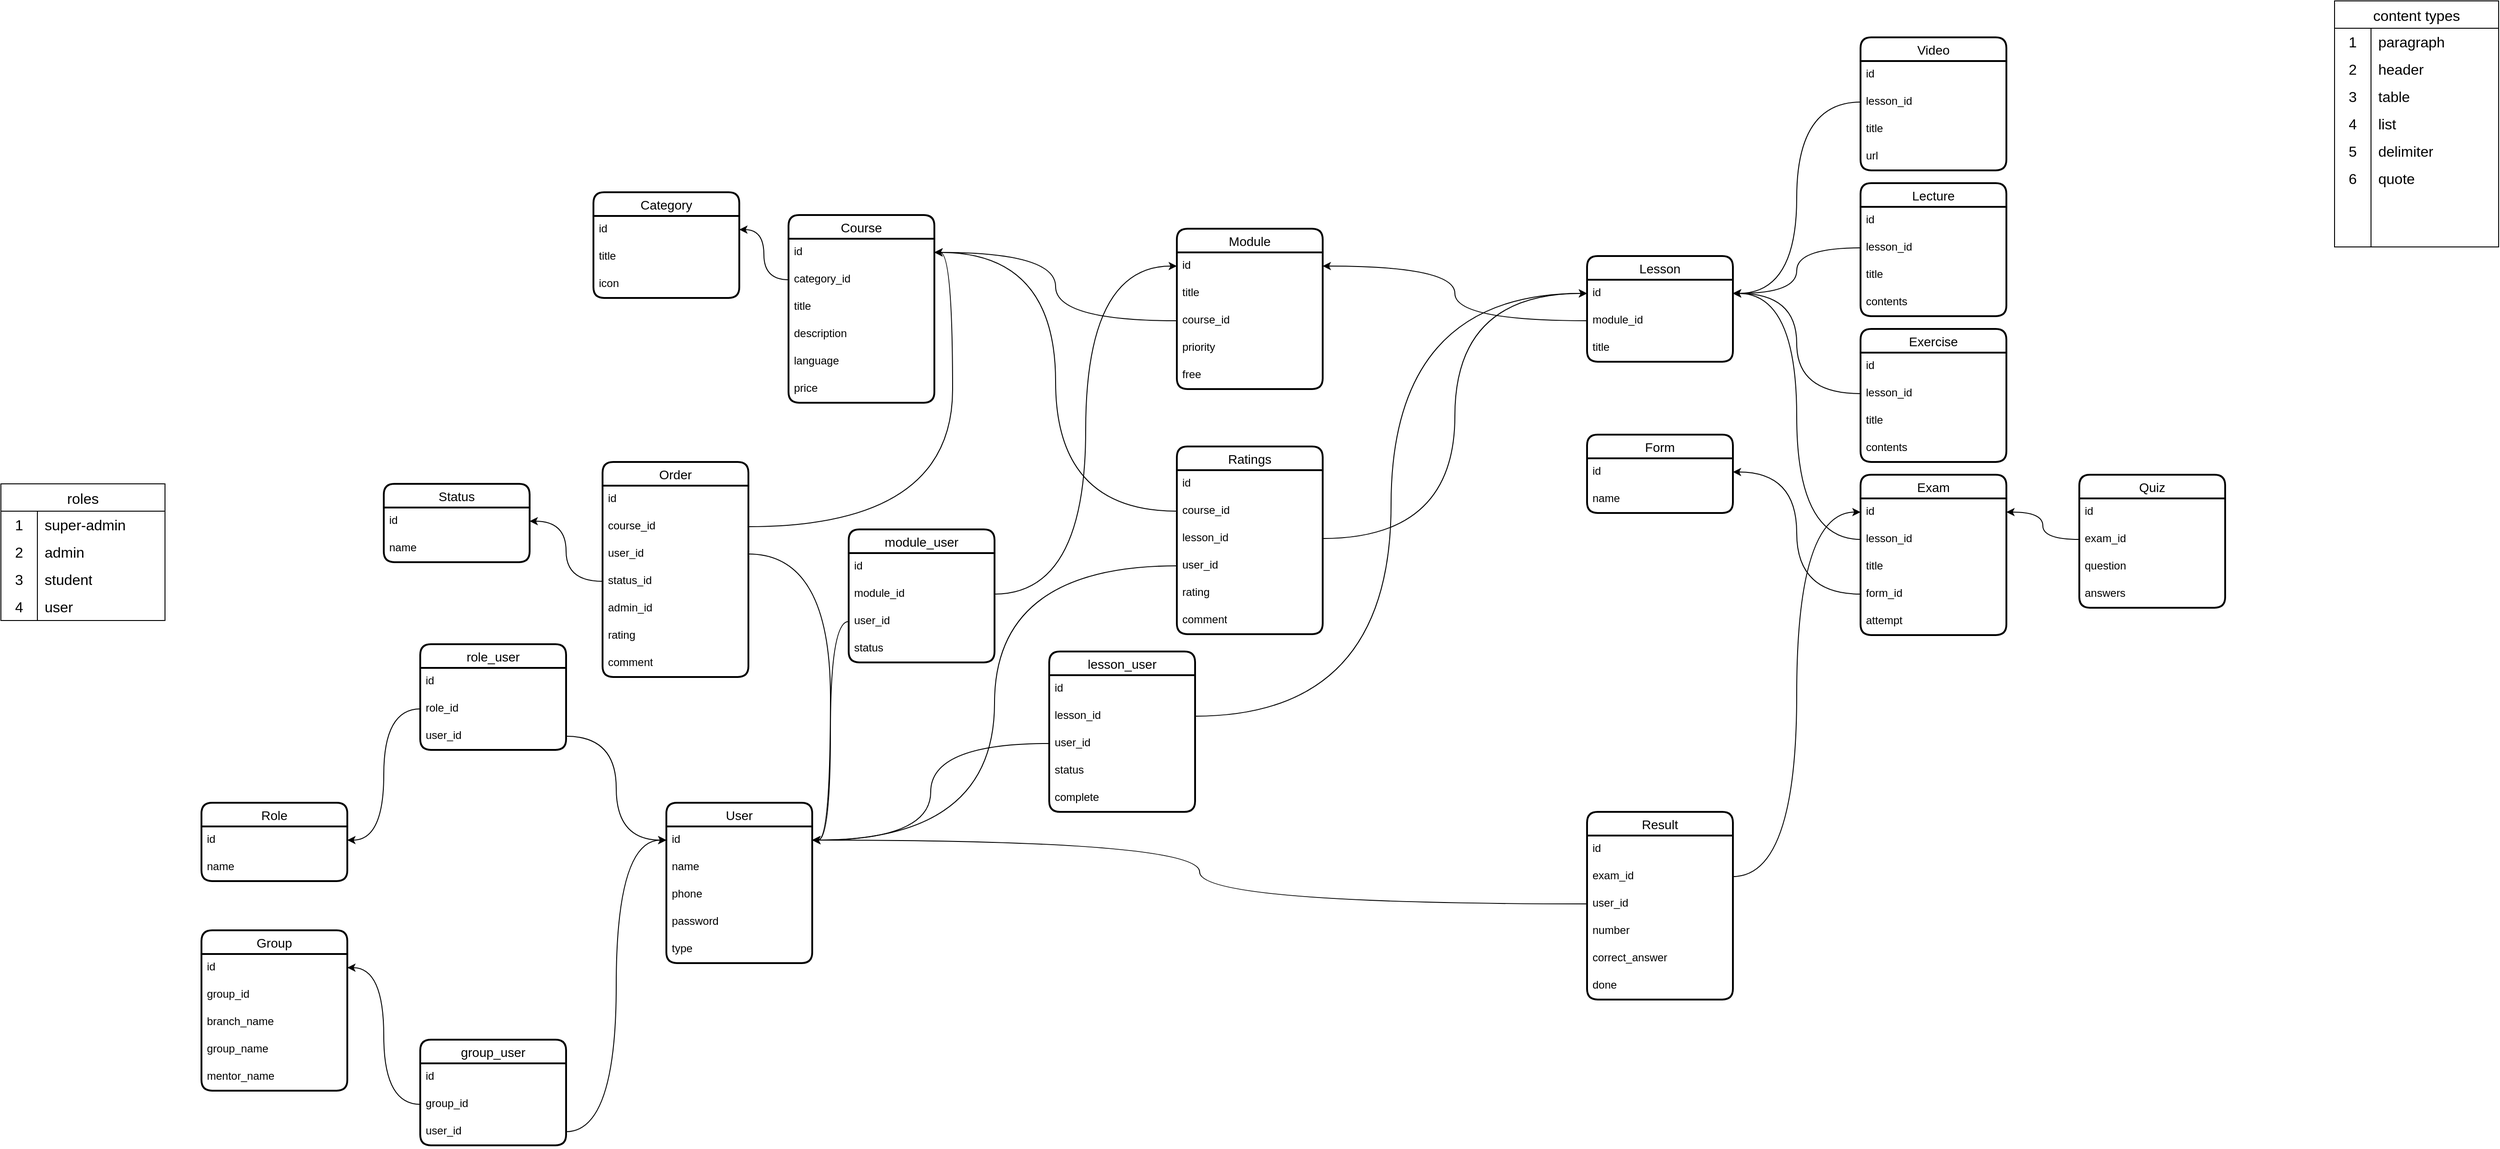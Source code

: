 <mxfile version="21.6.2" type="github">
  <diagram name="Страница 1" id="v98X3meW8ipgO0uagqTO">
    <mxGraphModel dx="2261" dy="1971" grid="1" gridSize="10" guides="1" tooltips="1" connect="1" arrows="1" fold="1" page="1" pageScale="1" pageWidth="827" pageHeight="1169" math="0" shadow="0">
      <root>
        <mxCell id="0" />
        <mxCell id="1" parent="0" />
        <mxCell id="DLz9hYGDZDSMJP3Sl5Ig-1" value="User" style="swimlane;fontStyle=0;childLayout=stackLayout;horizontal=1;startSize=26;horizontalStack=0;resizeParent=1;resizeParentMax=0;resizeLast=0;collapsible=1;marginBottom=0;align=center;fontSize=14;strokeWidth=2;rounded=1;shadow=0;glass=0;swimlaneLine=1;" parent="1" vertex="1">
          <mxGeometry x="200" y="770" width="160" height="176" as="geometry" />
        </mxCell>
        <mxCell id="DLz9hYGDZDSMJP3Sl5Ig-2" value="id" style="text;strokeColor=none;fillColor=none;spacingLeft=4;spacingRight=4;overflow=hidden;rotatable=0;points=[[0,0.5],[1,0.5]];portConstraint=eastwest;fontSize=12;whiteSpace=wrap;html=1;" parent="DLz9hYGDZDSMJP3Sl5Ig-1" vertex="1">
          <mxGeometry y="26" width="160" height="30" as="geometry" />
        </mxCell>
        <mxCell id="DLz9hYGDZDSMJP3Sl5Ig-3" value="name" style="text;strokeColor=none;fillColor=none;spacingLeft=4;spacingRight=4;overflow=hidden;rotatable=0;points=[[0,0.5],[1,0.5]];portConstraint=eastwest;fontSize=12;whiteSpace=wrap;html=1;" parent="DLz9hYGDZDSMJP3Sl5Ig-1" vertex="1">
          <mxGeometry y="56" width="160" height="30" as="geometry" />
        </mxCell>
        <mxCell id="DLz9hYGDZDSMJP3Sl5Ig-4" value="phone" style="text;strokeColor=none;fillColor=none;spacingLeft=4;spacingRight=4;overflow=hidden;rotatable=0;points=[[0,0.5],[1,0.5]];portConstraint=eastwest;fontSize=12;whiteSpace=wrap;html=1;" parent="DLz9hYGDZDSMJP3Sl5Ig-1" vertex="1">
          <mxGeometry y="86" width="160" height="30" as="geometry" />
        </mxCell>
        <mxCell id="DLz9hYGDZDSMJP3Sl5Ig-5" value="password" style="text;strokeColor=none;fillColor=none;spacingLeft=4;spacingRight=4;overflow=hidden;rotatable=0;points=[[0,0.5],[1,0.5]];portConstraint=eastwest;fontSize=12;whiteSpace=wrap;html=1;" parent="DLz9hYGDZDSMJP3Sl5Ig-1" vertex="1">
          <mxGeometry y="116" width="160" height="30" as="geometry" />
        </mxCell>
        <mxCell id="DLz9hYGDZDSMJP3Sl5Ig-6" value="type" style="text;strokeColor=none;fillColor=none;spacingLeft=4;spacingRight=4;overflow=hidden;rotatable=0;points=[[0,0.5],[1,0.5]];portConstraint=eastwest;fontSize=12;whiteSpace=wrap;html=1;" parent="DLz9hYGDZDSMJP3Sl5Ig-1" vertex="1">
          <mxGeometry y="146" width="160" height="30" as="geometry" />
        </mxCell>
        <mxCell id="DLz9hYGDZDSMJP3Sl5Ig-13" value="Course" style="swimlane;fontStyle=0;childLayout=stackLayout;horizontal=1;startSize=26;horizontalStack=0;resizeParent=1;resizeParentMax=0;resizeLast=0;collapsible=1;marginBottom=0;align=center;fontSize=14;strokeWidth=2;rounded=1;shadow=0;glass=0;swimlaneLine=1;" parent="1" vertex="1">
          <mxGeometry x="334" y="125" width="160" height="206" as="geometry">
            <mxRectangle x="350" y="140" width="90" height="30" as="alternateBounds" />
          </mxGeometry>
        </mxCell>
        <mxCell id="DLz9hYGDZDSMJP3Sl5Ig-14" value="id" style="text;strokeColor=none;fillColor=none;spacingLeft=4;spacingRight=4;overflow=hidden;rotatable=0;points=[[0,0.5],[1,0.5]];portConstraint=eastwest;fontSize=12;whiteSpace=wrap;html=1;" parent="DLz9hYGDZDSMJP3Sl5Ig-13" vertex="1">
          <mxGeometry y="26" width="160" height="30" as="geometry" />
        </mxCell>
        <mxCell id="DLz9hYGDZDSMJP3Sl5Ig-15" value="category_id" style="text;strokeColor=none;fillColor=none;spacingLeft=4;spacingRight=4;overflow=hidden;rotatable=0;points=[[0,0.5],[1,0.5]];portConstraint=eastwest;fontSize=12;whiteSpace=wrap;html=1;" parent="DLz9hYGDZDSMJP3Sl5Ig-13" vertex="1">
          <mxGeometry y="56" width="160" height="30" as="geometry" />
        </mxCell>
        <mxCell id="DLz9hYGDZDSMJP3Sl5Ig-16" value="title" style="text;strokeColor=none;fillColor=none;spacingLeft=4;spacingRight=4;overflow=hidden;rotatable=0;points=[[0,0.5],[1,0.5]];portConstraint=eastwest;fontSize=12;whiteSpace=wrap;html=1;" parent="DLz9hYGDZDSMJP3Sl5Ig-13" vertex="1">
          <mxGeometry y="86" width="160" height="30" as="geometry" />
        </mxCell>
        <mxCell id="DLz9hYGDZDSMJP3Sl5Ig-17" value="description" style="text;strokeColor=none;fillColor=none;spacingLeft=4;spacingRight=4;overflow=hidden;rotatable=0;points=[[0,0.5],[1,0.5]];portConstraint=eastwest;fontSize=12;whiteSpace=wrap;html=1;" parent="DLz9hYGDZDSMJP3Sl5Ig-13" vertex="1">
          <mxGeometry y="116" width="160" height="30" as="geometry" />
        </mxCell>
        <mxCell id="DLz9hYGDZDSMJP3Sl5Ig-18" value="language" style="text;strokeColor=none;fillColor=none;spacingLeft=4;spacingRight=4;overflow=hidden;rotatable=0;points=[[0,0.5],[1,0.5]];portConstraint=eastwest;fontSize=12;whiteSpace=wrap;html=1;" parent="DLz9hYGDZDSMJP3Sl5Ig-13" vertex="1">
          <mxGeometry y="146" width="160" height="30" as="geometry" />
        </mxCell>
        <mxCell id="DLz9hYGDZDSMJP3Sl5Ig-19" value="price" style="text;strokeColor=none;fillColor=none;spacingLeft=4;spacingRight=4;overflow=hidden;rotatable=0;points=[[0,0.5],[1,0.5]];portConstraint=eastwest;fontSize=12;whiteSpace=wrap;html=1;" parent="DLz9hYGDZDSMJP3Sl5Ig-13" vertex="1">
          <mxGeometry y="176" width="160" height="30" as="geometry" />
        </mxCell>
        <mxCell id="DLz9hYGDZDSMJP3Sl5Ig-20" value="Category" style="swimlane;fontStyle=0;childLayout=stackLayout;horizontal=1;startSize=26;horizontalStack=0;resizeParent=1;resizeParentMax=0;resizeLast=0;collapsible=1;marginBottom=0;align=center;fontSize=14;strokeWidth=2;rounded=1;shadow=0;glass=0;swimlaneLine=1;" parent="1" vertex="1">
          <mxGeometry x="120" y="100" width="160" height="116" as="geometry">
            <mxRectangle x="350" y="140" width="90" height="30" as="alternateBounds" />
          </mxGeometry>
        </mxCell>
        <mxCell id="DLz9hYGDZDSMJP3Sl5Ig-21" value="id" style="text;strokeColor=none;fillColor=none;spacingLeft=4;spacingRight=4;overflow=hidden;rotatable=0;points=[[0,0.5],[1,0.5]];portConstraint=eastwest;fontSize=12;whiteSpace=wrap;html=1;" parent="DLz9hYGDZDSMJP3Sl5Ig-20" vertex="1">
          <mxGeometry y="26" width="160" height="30" as="geometry" />
        </mxCell>
        <mxCell id="DLz9hYGDZDSMJP3Sl5Ig-22" value="title" style="text;strokeColor=none;fillColor=none;spacingLeft=4;spacingRight=4;overflow=hidden;rotatable=0;points=[[0,0.5],[1,0.5]];portConstraint=eastwest;fontSize=12;whiteSpace=wrap;html=1;" parent="DLz9hYGDZDSMJP3Sl5Ig-20" vertex="1">
          <mxGeometry y="56" width="160" height="30" as="geometry" />
        </mxCell>
        <mxCell id="DLz9hYGDZDSMJP3Sl5Ig-23" value="icon" style="text;strokeColor=none;fillColor=none;spacingLeft=4;spacingRight=4;overflow=hidden;rotatable=0;points=[[0,0.5],[1,0.5]];portConstraint=eastwest;fontSize=12;whiteSpace=wrap;html=1;" parent="DLz9hYGDZDSMJP3Sl5Ig-20" vertex="1">
          <mxGeometry y="86" width="160" height="30" as="geometry" />
        </mxCell>
        <mxCell id="DLz9hYGDZDSMJP3Sl5Ig-24" value="Module" style="swimlane;fontStyle=0;childLayout=stackLayout;horizontal=1;startSize=26;horizontalStack=0;resizeParent=1;resizeParentMax=0;resizeLast=0;collapsible=1;marginBottom=0;align=center;fontSize=14;strokeWidth=2;rounded=1;shadow=0;glass=0;swimlaneLine=1;" parent="1" vertex="1">
          <mxGeometry x="760" y="140" width="160" height="176" as="geometry" />
        </mxCell>
        <mxCell id="DLz9hYGDZDSMJP3Sl5Ig-25" value="id" style="text;strokeColor=none;fillColor=none;spacingLeft=4;spacingRight=4;overflow=hidden;rotatable=0;points=[[0,0.5],[1,0.5]];portConstraint=eastwest;fontSize=12;whiteSpace=wrap;html=1;" parent="DLz9hYGDZDSMJP3Sl5Ig-24" vertex="1">
          <mxGeometry y="26" width="160" height="30" as="geometry" />
        </mxCell>
        <mxCell id="DLz9hYGDZDSMJP3Sl5Ig-26" value="title" style="text;strokeColor=none;fillColor=none;spacingLeft=4;spacingRight=4;overflow=hidden;rotatable=0;points=[[0,0.5],[1,0.5]];portConstraint=eastwest;fontSize=12;whiteSpace=wrap;html=1;" parent="DLz9hYGDZDSMJP3Sl5Ig-24" vertex="1">
          <mxGeometry y="56" width="160" height="30" as="geometry" />
        </mxCell>
        <mxCell id="DLz9hYGDZDSMJP3Sl5Ig-27" value="course_id" style="text;strokeColor=none;fillColor=none;spacingLeft=4;spacingRight=4;overflow=hidden;rotatable=0;points=[[0,0.5],[1,0.5]];portConstraint=eastwest;fontSize=12;whiteSpace=wrap;html=1;" parent="DLz9hYGDZDSMJP3Sl5Ig-24" vertex="1">
          <mxGeometry y="86" width="160" height="30" as="geometry" />
        </mxCell>
        <mxCell id="DLz9hYGDZDSMJP3Sl5Ig-236" value="priority" style="text;strokeColor=none;fillColor=none;spacingLeft=4;spacingRight=4;overflow=hidden;rotatable=0;points=[[0,0.5],[1,0.5]];portConstraint=eastwest;fontSize=12;whiteSpace=wrap;html=1;" parent="DLz9hYGDZDSMJP3Sl5Ig-24" vertex="1">
          <mxGeometry y="116" width="160" height="30" as="geometry" />
        </mxCell>
        <mxCell id="9hqUv6cl6FLpO5O44x_w-2" value="free" style="text;strokeColor=none;fillColor=none;spacingLeft=4;spacingRight=4;overflow=hidden;rotatable=0;points=[[0,0.5],[1,0.5]];portConstraint=eastwest;fontSize=12;whiteSpace=wrap;html=1;" parent="DLz9hYGDZDSMJP3Sl5Ig-24" vertex="1">
          <mxGeometry y="146" width="160" height="30" as="geometry" />
        </mxCell>
        <mxCell id="DLz9hYGDZDSMJP3Sl5Ig-28" style="edgeStyle=orthogonalEdgeStyle;rounded=0;orthogonalLoop=1;jettySize=auto;html=1;entryX=1;entryY=0.5;entryDx=0;entryDy=0;curved=1;" parent="1" source="DLz9hYGDZDSMJP3Sl5Ig-27" target="DLz9hYGDZDSMJP3Sl5Ig-14" edge="1">
          <mxGeometry relative="1" as="geometry" />
        </mxCell>
        <mxCell id="DLz9hYGDZDSMJP3Sl5Ig-35" style="edgeStyle=orthogonalEdgeStyle;rounded=0;orthogonalLoop=1;jettySize=auto;html=1;curved=1;" parent="1" source="DLz9hYGDZDSMJP3Sl5Ig-15" target="DLz9hYGDZDSMJP3Sl5Ig-21" edge="1">
          <mxGeometry relative="1" as="geometry" />
        </mxCell>
        <mxCell id="DLz9hYGDZDSMJP3Sl5Ig-36" value="Order" style="swimlane;fontStyle=0;childLayout=stackLayout;horizontal=1;startSize=26;horizontalStack=0;resizeParent=1;resizeParentMax=0;resizeLast=0;collapsible=1;marginBottom=0;align=center;fontSize=14;strokeWidth=2;rounded=1;shadow=0;glass=0;swimlaneLine=1;" parent="1" vertex="1">
          <mxGeometry x="130" y="396" width="160" height="236" as="geometry" />
        </mxCell>
        <mxCell id="DLz9hYGDZDSMJP3Sl5Ig-37" value="id" style="text;strokeColor=none;fillColor=none;spacingLeft=4;spacingRight=4;overflow=hidden;rotatable=0;points=[[0,0.5],[1,0.5]];portConstraint=eastwest;fontSize=12;whiteSpace=wrap;html=1;" parent="DLz9hYGDZDSMJP3Sl5Ig-36" vertex="1">
          <mxGeometry y="26" width="160" height="30" as="geometry" />
        </mxCell>
        <mxCell id="DLz9hYGDZDSMJP3Sl5Ig-38" value="course_id" style="text;strokeColor=none;fillColor=none;spacingLeft=4;spacingRight=4;overflow=hidden;rotatable=0;points=[[0,0.5],[1,0.5]];portConstraint=eastwest;fontSize=12;whiteSpace=wrap;html=1;" parent="DLz9hYGDZDSMJP3Sl5Ig-36" vertex="1">
          <mxGeometry y="56" width="160" height="30" as="geometry" />
        </mxCell>
        <mxCell id="DLz9hYGDZDSMJP3Sl5Ig-39" value="user_id" style="text;strokeColor=none;fillColor=none;spacingLeft=4;spacingRight=4;overflow=hidden;rotatable=0;points=[[0,0.5],[1,0.5]];portConstraint=eastwest;fontSize=12;whiteSpace=wrap;html=1;" parent="DLz9hYGDZDSMJP3Sl5Ig-36" vertex="1">
          <mxGeometry y="86" width="160" height="30" as="geometry" />
        </mxCell>
        <mxCell id="DLz9hYGDZDSMJP3Sl5Ig-40" value="status_id" style="text;strokeColor=none;fillColor=none;spacingLeft=4;spacingRight=4;overflow=hidden;rotatable=0;points=[[0,0.5],[1,0.5]];portConstraint=eastwest;fontSize=12;whiteSpace=wrap;html=1;" parent="DLz9hYGDZDSMJP3Sl5Ig-36" vertex="1">
          <mxGeometry y="116" width="160" height="30" as="geometry" />
        </mxCell>
        <mxCell id="DLz9hYGDZDSMJP3Sl5Ig-41" value="admin_id" style="text;strokeColor=none;fillColor=none;spacingLeft=4;spacingRight=4;overflow=hidden;rotatable=0;points=[[0,0.5],[1,0.5]];portConstraint=eastwest;fontSize=12;whiteSpace=wrap;html=1;" parent="DLz9hYGDZDSMJP3Sl5Ig-36" vertex="1">
          <mxGeometry y="146" width="160" height="30" as="geometry" />
        </mxCell>
        <mxCell id="juOKGIktG8tOA6q6MNz8-1" value="rating" style="text;strokeColor=none;fillColor=none;spacingLeft=4;spacingRight=4;overflow=hidden;rotatable=0;points=[[0,0.5],[1,0.5]];portConstraint=eastwest;fontSize=12;whiteSpace=wrap;html=1;" parent="DLz9hYGDZDSMJP3Sl5Ig-36" vertex="1">
          <mxGeometry y="176" width="160" height="30" as="geometry" />
        </mxCell>
        <mxCell id="juOKGIktG8tOA6q6MNz8-2" value="comment" style="text;strokeColor=none;fillColor=none;spacingLeft=4;spacingRight=4;overflow=hidden;rotatable=0;points=[[0,0.5],[1,0.5]];portConstraint=eastwest;fontSize=12;whiteSpace=wrap;html=1;" parent="DLz9hYGDZDSMJP3Sl5Ig-36" vertex="1">
          <mxGeometry y="206" width="160" height="30" as="geometry" />
        </mxCell>
        <mxCell id="DLz9hYGDZDSMJP3Sl5Ig-42" value="content types" style="shape=table;startSize=30;container=1;collapsible=0;childLayout=tableLayout;fixedRows=1;rowLines=0;fontStyle=0;strokeColor=default;fontSize=16;" parent="1" vertex="1">
          <mxGeometry x="2030" y="-110" width="180" height="270" as="geometry" />
        </mxCell>
        <mxCell id="DLz9hYGDZDSMJP3Sl5Ig-43" value="" style="shape=tableRow;horizontal=0;startSize=0;swimlaneHead=0;swimlaneBody=0;top=0;left=0;bottom=0;right=0;collapsible=0;dropTarget=0;fillColor=none;points=[[0,0.5],[1,0.5]];portConstraint=eastwest;strokeColor=inherit;fontSize=16;" parent="DLz9hYGDZDSMJP3Sl5Ig-42" vertex="1">
          <mxGeometry y="30" width="180" height="30" as="geometry" />
        </mxCell>
        <mxCell id="DLz9hYGDZDSMJP3Sl5Ig-44" value="1" style="shape=partialRectangle;html=1;whiteSpace=wrap;connectable=0;fillColor=none;top=0;left=0;bottom=0;right=0;overflow=hidden;pointerEvents=1;strokeColor=inherit;fontSize=16;" parent="DLz9hYGDZDSMJP3Sl5Ig-43" vertex="1">
          <mxGeometry width="40" height="30" as="geometry">
            <mxRectangle width="40" height="30" as="alternateBounds" />
          </mxGeometry>
        </mxCell>
        <mxCell id="DLz9hYGDZDSMJP3Sl5Ig-45" value="paragraph" style="shape=partialRectangle;html=1;whiteSpace=wrap;connectable=0;fillColor=none;top=0;left=0;bottom=0;right=0;align=left;spacingLeft=6;overflow=hidden;strokeColor=inherit;fontSize=16;" parent="DLz9hYGDZDSMJP3Sl5Ig-43" vertex="1">
          <mxGeometry x="40" width="140" height="30" as="geometry">
            <mxRectangle width="140" height="30" as="alternateBounds" />
          </mxGeometry>
        </mxCell>
        <mxCell id="DLz9hYGDZDSMJP3Sl5Ig-46" value="" style="shape=tableRow;horizontal=0;startSize=0;swimlaneHead=0;swimlaneBody=0;top=0;left=0;bottom=0;right=0;collapsible=0;dropTarget=0;fillColor=none;points=[[0,0.5],[1,0.5]];portConstraint=eastwest;strokeColor=inherit;fontSize=16;" parent="DLz9hYGDZDSMJP3Sl5Ig-42" vertex="1">
          <mxGeometry y="60" width="180" height="30" as="geometry" />
        </mxCell>
        <mxCell id="DLz9hYGDZDSMJP3Sl5Ig-47" value="2" style="shape=partialRectangle;html=1;whiteSpace=wrap;connectable=0;fillColor=none;top=0;left=0;bottom=0;right=0;overflow=hidden;strokeColor=inherit;fontSize=16;" parent="DLz9hYGDZDSMJP3Sl5Ig-46" vertex="1">
          <mxGeometry width="40" height="30" as="geometry">
            <mxRectangle width="40" height="30" as="alternateBounds" />
          </mxGeometry>
        </mxCell>
        <mxCell id="DLz9hYGDZDSMJP3Sl5Ig-48" value="header" style="shape=partialRectangle;html=1;whiteSpace=wrap;connectable=0;fillColor=none;top=0;left=0;bottom=0;right=0;align=left;spacingLeft=6;overflow=hidden;strokeColor=inherit;fontSize=16;" parent="DLz9hYGDZDSMJP3Sl5Ig-46" vertex="1">
          <mxGeometry x="40" width="140" height="30" as="geometry">
            <mxRectangle width="140" height="30" as="alternateBounds" />
          </mxGeometry>
        </mxCell>
        <mxCell id="DLz9hYGDZDSMJP3Sl5Ig-49" value="" style="shape=tableRow;horizontal=0;startSize=0;swimlaneHead=0;swimlaneBody=0;top=0;left=0;bottom=0;right=0;collapsible=0;dropTarget=0;fillColor=none;points=[[0,0.5],[1,0.5]];portConstraint=eastwest;strokeColor=inherit;fontSize=16;" parent="DLz9hYGDZDSMJP3Sl5Ig-42" vertex="1">
          <mxGeometry y="90" width="180" height="30" as="geometry" />
        </mxCell>
        <mxCell id="DLz9hYGDZDSMJP3Sl5Ig-50" value="3" style="shape=partialRectangle;html=1;whiteSpace=wrap;connectable=0;fillColor=none;top=0;left=0;bottom=0;right=0;overflow=hidden;strokeColor=inherit;fontSize=16;" parent="DLz9hYGDZDSMJP3Sl5Ig-49" vertex="1">
          <mxGeometry width="40" height="30" as="geometry">
            <mxRectangle width="40" height="30" as="alternateBounds" />
          </mxGeometry>
        </mxCell>
        <mxCell id="DLz9hYGDZDSMJP3Sl5Ig-51" value="table" style="shape=partialRectangle;html=1;whiteSpace=wrap;connectable=0;fillColor=none;top=0;left=0;bottom=0;right=0;align=left;spacingLeft=6;overflow=hidden;strokeColor=inherit;fontSize=16;" parent="DLz9hYGDZDSMJP3Sl5Ig-49" vertex="1">
          <mxGeometry x="40" width="140" height="30" as="geometry">
            <mxRectangle width="140" height="30" as="alternateBounds" />
          </mxGeometry>
        </mxCell>
        <mxCell id="DLz9hYGDZDSMJP3Sl5Ig-52" value="" style="shape=tableRow;horizontal=0;startSize=0;swimlaneHead=0;swimlaneBody=0;top=0;left=0;bottom=0;right=0;collapsible=0;dropTarget=0;fillColor=none;points=[[0,0.5],[1,0.5]];portConstraint=eastwest;strokeColor=inherit;fontSize=16;" parent="DLz9hYGDZDSMJP3Sl5Ig-42" vertex="1">
          <mxGeometry y="120" width="180" height="30" as="geometry" />
        </mxCell>
        <mxCell id="DLz9hYGDZDSMJP3Sl5Ig-53" value="4" style="shape=partialRectangle;html=1;whiteSpace=wrap;connectable=0;fillColor=none;top=0;left=0;bottom=0;right=0;overflow=hidden;strokeColor=inherit;fontSize=16;" parent="DLz9hYGDZDSMJP3Sl5Ig-52" vertex="1">
          <mxGeometry width="40" height="30" as="geometry">
            <mxRectangle width="40" height="30" as="alternateBounds" />
          </mxGeometry>
        </mxCell>
        <mxCell id="DLz9hYGDZDSMJP3Sl5Ig-54" value="list" style="shape=partialRectangle;html=1;whiteSpace=wrap;connectable=0;fillColor=none;top=0;left=0;bottom=0;right=0;align=left;spacingLeft=6;overflow=hidden;strokeColor=inherit;fontSize=16;" parent="DLz9hYGDZDSMJP3Sl5Ig-52" vertex="1">
          <mxGeometry x="40" width="140" height="30" as="geometry">
            <mxRectangle width="140" height="30" as="alternateBounds" />
          </mxGeometry>
        </mxCell>
        <mxCell id="DLz9hYGDZDSMJP3Sl5Ig-55" value="" style="shape=tableRow;horizontal=0;startSize=0;swimlaneHead=0;swimlaneBody=0;top=0;left=0;bottom=0;right=0;collapsible=0;dropTarget=0;fillColor=none;points=[[0,0.5],[1,0.5]];portConstraint=eastwest;strokeColor=inherit;fontSize=16;" parent="DLz9hYGDZDSMJP3Sl5Ig-42" vertex="1">
          <mxGeometry y="150" width="180" height="30" as="geometry" />
        </mxCell>
        <mxCell id="DLz9hYGDZDSMJP3Sl5Ig-56" value="5" style="shape=partialRectangle;html=1;whiteSpace=wrap;connectable=0;fillColor=none;top=0;left=0;bottom=0;right=0;overflow=hidden;strokeColor=inherit;fontSize=16;" parent="DLz9hYGDZDSMJP3Sl5Ig-55" vertex="1">
          <mxGeometry width="40" height="30" as="geometry">
            <mxRectangle width="40" height="30" as="alternateBounds" />
          </mxGeometry>
        </mxCell>
        <mxCell id="DLz9hYGDZDSMJP3Sl5Ig-57" value="delimiter" style="shape=partialRectangle;html=1;whiteSpace=wrap;connectable=0;fillColor=none;top=0;left=0;bottom=0;right=0;align=left;spacingLeft=6;overflow=hidden;strokeColor=inherit;fontSize=16;" parent="DLz9hYGDZDSMJP3Sl5Ig-55" vertex="1">
          <mxGeometry x="40" width="140" height="30" as="geometry">
            <mxRectangle width="140" height="30" as="alternateBounds" />
          </mxGeometry>
        </mxCell>
        <mxCell id="DLz9hYGDZDSMJP3Sl5Ig-58" value="" style="shape=tableRow;horizontal=0;startSize=0;swimlaneHead=0;swimlaneBody=0;top=0;left=0;bottom=0;right=0;collapsible=0;dropTarget=0;fillColor=none;points=[[0,0.5],[1,0.5]];portConstraint=eastwest;strokeColor=inherit;fontSize=16;" parent="DLz9hYGDZDSMJP3Sl5Ig-42" vertex="1">
          <mxGeometry y="180" width="180" height="30" as="geometry" />
        </mxCell>
        <mxCell id="DLz9hYGDZDSMJP3Sl5Ig-59" value="6" style="shape=partialRectangle;html=1;whiteSpace=wrap;connectable=0;fillColor=none;top=0;left=0;bottom=0;right=0;overflow=hidden;strokeColor=inherit;fontSize=16;" parent="DLz9hYGDZDSMJP3Sl5Ig-58" vertex="1">
          <mxGeometry width="40" height="30" as="geometry">
            <mxRectangle width="40" height="30" as="alternateBounds" />
          </mxGeometry>
        </mxCell>
        <mxCell id="DLz9hYGDZDSMJP3Sl5Ig-60" value="quote" style="shape=partialRectangle;html=1;whiteSpace=wrap;connectable=0;fillColor=none;top=0;left=0;bottom=0;right=0;align=left;spacingLeft=6;overflow=hidden;strokeColor=inherit;fontSize=16;" parent="DLz9hYGDZDSMJP3Sl5Ig-58" vertex="1">
          <mxGeometry x="40" width="140" height="30" as="geometry">
            <mxRectangle width="140" height="30" as="alternateBounds" />
          </mxGeometry>
        </mxCell>
        <mxCell id="DLz9hYGDZDSMJP3Sl5Ig-61" value="" style="shape=tableRow;horizontal=0;startSize=0;swimlaneHead=0;swimlaneBody=0;top=0;left=0;bottom=0;right=0;collapsible=0;dropTarget=0;fillColor=none;points=[[0,0.5],[1,0.5]];portConstraint=eastwest;strokeColor=inherit;fontSize=16;" parent="DLz9hYGDZDSMJP3Sl5Ig-42" vertex="1">
          <mxGeometry y="210" width="180" height="30" as="geometry" />
        </mxCell>
        <mxCell id="DLz9hYGDZDSMJP3Sl5Ig-62" value="" style="shape=partialRectangle;html=1;whiteSpace=wrap;connectable=0;fillColor=none;top=0;left=0;bottom=0;right=0;overflow=hidden;strokeColor=inherit;fontSize=16;" parent="DLz9hYGDZDSMJP3Sl5Ig-61" vertex="1">
          <mxGeometry width="40" height="30" as="geometry">
            <mxRectangle width="40" height="30" as="alternateBounds" />
          </mxGeometry>
        </mxCell>
        <mxCell id="DLz9hYGDZDSMJP3Sl5Ig-63" value="" style="shape=partialRectangle;html=1;whiteSpace=wrap;connectable=0;fillColor=none;top=0;left=0;bottom=0;right=0;align=left;spacingLeft=6;overflow=hidden;strokeColor=inherit;fontSize=16;" parent="DLz9hYGDZDSMJP3Sl5Ig-61" vertex="1">
          <mxGeometry x="40" width="140" height="30" as="geometry">
            <mxRectangle width="140" height="30" as="alternateBounds" />
          </mxGeometry>
        </mxCell>
        <mxCell id="DLz9hYGDZDSMJP3Sl5Ig-64" value="" style="shape=tableRow;horizontal=0;startSize=0;swimlaneHead=0;swimlaneBody=0;top=0;left=0;bottom=0;right=0;collapsible=0;dropTarget=0;fillColor=none;points=[[0,0.5],[1,0.5]];portConstraint=eastwest;strokeColor=inherit;fontSize=16;" parent="DLz9hYGDZDSMJP3Sl5Ig-42" vertex="1">
          <mxGeometry y="240" width="180" height="30" as="geometry" />
        </mxCell>
        <mxCell id="DLz9hYGDZDSMJP3Sl5Ig-65" value="" style="shape=partialRectangle;html=1;whiteSpace=wrap;connectable=0;fillColor=none;top=0;left=0;bottom=0;right=0;overflow=hidden;strokeColor=inherit;fontSize=16;" parent="DLz9hYGDZDSMJP3Sl5Ig-64" vertex="1">
          <mxGeometry width="40" height="30" as="geometry">
            <mxRectangle width="40" height="30" as="alternateBounds" />
          </mxGeometry>
        </mxCell>
        <mxCell id="DLz9hYGDZDSMJP3Sl5Ig-66" value="" style="shape=partialRectangle;html=1;whiteSpace=wrap;connectable=0;fillColor=none;top=0;left=0;bottom=0;right=0;align=left;spacingLeft=6;overflow=hidden;strokeColor=inherit;fontSize=16;" parent="DLz9hYGDZDSMJP3Sl5Ig-64" vertex="1">
          <mxGeometry x="40" width="140" height="30" as="geometry">
            <mxRectangle width="140" height="30" as="alternateBounds" />
          </mxGeometry>
        </mxCell>
        <mxCell id="DLz9hYGDZDSMJP3Sl5Ig-67" value="Group" style="swimlane;fontStyle=0;childLayout=stackLayout;horizontal=1;startSize=26;horizontalStack=0;resizeParent=1;resizeParentMax=0;resizeLast=0;collapsible=1;marginBottom=0;align=center;fontSize=14;strokeWidth=2;rounded=1;shadow=0;glass=0;swimlaneLine=1;" parent="1" vertex="1">
          <mxGeometry x="-310" y="910" width="160" height="176" as="geometry" />
        </mxCell>
        <mxCell id="DLz9hYGDZDSMJP3Sl5Ig-68" value="id" style="text;strokeColor=none;fillColor=none;spacingLeft=4;spacingRight=4;overflow=hidden;rotatable=0;points=[[0,0.5],[1,0.5]];portConstraint=eastwest;fontSize=12;whiteSpace=wrap;html=1;" parent="DLz9hYGDZDSMJP3Sl5Ig-67" vertex="1">
          <mxGeometry y="26" width="160" height="30" as="geometry" />
        </mxCell>
        <mxCell id="DLz9hYGDZDSMJP3Sl5Ig-69" value="group_id" style="text;strokeColor=none;fillColor=none;spacingLeft=4;spacingRight=4;overflow=hidden;rotatable=0;points=[[0,0.5],[1,0.5]];portConstraint=eastwest;fontSize=12;whiteSpace=wrap;html=1;" parent="DLz9hYGDZDSMJP3Sl5Ig-67" vertex="1">
          <mxGeometry y="56" width="160" height="30" as="geometry" />
        </mxCell>
        <mxCell id="DLz9hYGDZDSMJP3Sl5Ig-70" value="branch_name" style="text;strokeColor=none;fillColor=none;spacingLeft=4;spacingRight=4;overflow=hidden;rotatable=0;points=[[0,0.5],[1,0.5]];portConstraint=eastwest;fontSize=12;whiteSpace=wrap;html=1;" parent="DLz9hYGDZDSMJP3Sl5Ig-67" vertex="1">
          <mxGeometry y="86" width="160" height="30" as="geometry" />
        </mxCell>
        <mxCell id="DLz9hYGDZDSMJP3Sl5Ig-71" value="group_name" style="text;strokeColor=none;fillColor=none;spacingLeft=4;spacingRight=4;overflow=hidden;rotatable=0;points=[[0,0.5],[1,0.5]];portConstraint=eastwest;fontSize=12;whiteSpace=wrap;html=1;" parent="DLz9hYGDZDSMJP3Sl5Ig-67" vertex="1">
          <mxGeometry y="116" width="160" height="30" as="geometry" />
        </mxCell>
        <mxCell id="DLz9hYGDZDSMJP3Sl5Ig-72" value="mentor_name" style="text;strokeColor=none;fillColor=none;spacingLeft=4;spacingRight=4;overflow=hidden;rotatable=0;points=[[0,0.5],[1,0.5]];portConstraint=eastwest;fontSize=12;whiteSpace=wrap;html=1;" parent="DLz9hYGDZDSMJP3Sl5Ig-67" vertex="1">
          <mxGeometry y="146" width="160" height="30" as="geometry" />
        </mxCell>
        <mxCell id="DLz9hYGDZDSMJP3Sl5Ig-73" value="role_user" style="swimlane;fontStyle=0;childLayout=stackLayout;horizontal=1;startSize=26;horizontalStack=0;resizeParent=1;resizeParentMax=0;resizeLast=0;collapsible=1;marginBottom=0;align=center;fontSize=14;strokeWidth=2;rounded=1;shadow=0;glass=0;swimlaneLine=1;" parent="1" vertex="1">
          <mxGeometry x="-70" y="596" width="160" height="116" as="geometry" />
        </mxCell>
        <mxCell id="DLz9hYGDZDSMJP3Sl5Ig-74" value="id" style="text;strokeColor=none;fillColor=none;spacingLeft=4;spacingRight=4;overflow=hidden;rotatable=0;points=[[0,0.5],[1,0.5]];portConstraint=eastwest;fontSize=12;whiteSpace=wrap;html=1;" parent="DLz9hYGDZDSMJP3Sl5Ig-73" vertex="1">
          <mxGeometry y="26" width="160" height="30" as="geometry" />
        </mxCell>
        <mxCell id="DLz9hYGDZDSMJP3Sl5Ig-75" value="role_id" style="text;strokeColor=none;fillColor=none;spacingLeft=4;spacingRight=4;overflow=hidden;rotatable=0;points=[[0,0.5],[1,0.5]];portConstraint=eastwest;fontSize=12;whiteSpace=wrap;html=1;" parent="DLz9hYGDZDSMJP3Sl5Ig-73" vertex="1">
          <mxGeometry y="56" width="160" height="30" as="geometry" />
        </mxCell>
        <mxCell id="DLz9hYGDZDSMJP3Sl5Ig-76" value="user_id" style="text;strokeColor=none;fillColor=none;spacingLeft=4;spacingRight=4;overflow=hidden;rotatable=0;points=[[0,0.5],[1,0.5]];portConstraint=eastwest;fontSize=12;whiteSpace=wrap;html=1;" parent="DLz9hYGDZDSMJP3Sl5Ig-73" vertex="1">
          <mxGeometry y="86" width="160" height="30" as="geometry" />
        </mxCell>
        <mxCell id="DLz9hYGDZDSMJP3Sl5Ig-77" value="Role" style="swimlane;fontStyle=0;childLayout=stackLayout;horizontal=1;startSize=26;horizontalStack=0;resizeParent=1;resizeParentMax=0;resizeLast=0;collapsible=1;marginBottom=0;align=center;fontSize=14;strokeWidth=2;rounded=1;shadow=0;glass=0;swimlaneLine=1;" parent="1" vertex="1">
          <mxGeometry x="-310" y="770" width="160" height="86" as="geometry">
            <mxRectangle x="350" y="140" width="90" height="30" as="alternateBounds" />
          </mxGeometry>
        </mxCell>
        <mxCell id="DLz9hYGDZDSMJP3Sl5Ig-78" value="id" style="text;strokeColor=none;fillColor=none;spacingLeft=4;spacingRight=4;overflow=hidden;rotatable=0;points=[[0,0.5],[1,0.5]];portConstraint=eastwest;fontSize=12;whiteSpace=wrap;html=1;" parent="DLz9hYGDZDSMJP3Sl5Ig-77" vertex="1">
          <mxGeometry y="26" width="160" height="30" as="geometry" />
        </mxCell>
        <mxCell id="DLz9hYGDZDSMJP3Sl5Ig-79" value="name" style="text;strokeColor=none;fillColor=none;spacingLeft=4;spacingRight=4;overflow=hidden;rotatable=0;points=[[0,0.5],[1,0.5]];portConstraint=eastwest;fontSize=12;whiteSpace=wrap;html=1;" parent="DLz9hYGDZDSMJP3Sl5Ig-77" vertex="1">
          <mxGeometry y="56" width="160" height="30" as="geometry" />
        </mxCell>
        <mxCell id="DLz9hYGDZDSMJP3Sl5Ig-80" style="edgeStyle=orthogonalEdgeStyle;rounded=0;orthogonalLoop=1;jettySize=auto;html=1;curved=1;" parent="1" source="DLz9hYGDZDSMJP3Sl5Ig-76" target="DLz9hYGDZDSMJP3Sl5Ig-2" edge="1">
          <mxGeometry relative="1" as="geometry" />
        </mxCell>
        <mxCell id="DLz9hYGDZDSMJP3Sl5Ig-81" style="edgeStyle=orthogonalEdgeStyle;rounded=0;orthogonalLoop=1;jettySize=auto;html=1;entryX=1;entryY=0.5;entryDx=0;entryDy=0;curved=1;" parent="1" source="DLz9hYGDZDSMJP3Sl5Ig-75" target="DLz9hYGDZDSMJP3Sl5Ig-78" edge="1">
          <mxGeometry relative="1" as="geometry" />
        </mxCell>
        <mxCell id="DLz9hYGDZDSMJP3Sl5Ig-82" value="roles" style="shape=table;startSize=30;container=1;collapsible=0;childLayout=tableLayout;fixedRows=1;rowLines=0;fontStyle=0;strokeColor=default;fontSize=16;" parent="1" vertex="1">
          <mxGeometry x="-530" y="420" width="180" height="150" as="geometry" />
        </mxCell>
        <mxCell id="DLz9hYGDZDSMJP3Sl5Ig-83" value="" style="shape=tableRow;horizontal=0;startSize=0;swimlaneHead=0;swimlaneBody=0;top=0;left=0;bottom=0;right=0;collapsible=0;dropTarget=0;fillColor=none;points=[[0,0.5],[1,0.5]];portConstraint=eastwest;strokeColor=inherit;fontSize=16;" parent="DLz9hYGDZDSMJP3Sl5Ig-82" vertex="1">
          <mxGeometry y="30" width="180" height="30" as="geometry" />
        </mxCell>
        <mxCell id="DLz9hYGDZDSMJP3Sl5Ig-84" value="1" style="shape=partialRectangle;html=1;whiteSpace=wrap;connectable=0;fillColor=none;top=0;left=0;bottom=0;right=0;overflow=hidden;pointerEvents=1;strokeColor=inherit;fontSize=16;" parent="DLz9hYGDZDSMJP3Sl5Ig-83" vertex="1">
          <mxGeometry width="40" height="30" as="geometry">
            <mxRectangle width="40" height="30" as="alternateBounds" />
          </mxGeometry>
        </mxCell>
        <mxCell id="DLz9hYGDZDSMJP3Sl5Ig-85" value="super-admin" style="shape=partialRectangle;html=1;whiteSpace=wrap;connectable=0;fillColor=none;top=0;left=0;bottom=0;right=0;align=left;spacingLeft=6;overflow=hidden;strokeColor=inherit;fontSize=16;" parent="DLz9hYGDZDSMJP3Sl5Ig-83" vertex="1">
          <mxGeometry x="40" width="140" height="30" as="geometry">
            <mxRectangle width="140" height="30" as="alternateBounds" />
          </mxGeometry>
        </mxCell>
        <mxCell id="DLz9hYGDZDSMJP3Sl5Ig-86" value="" style="shape=tableRow;horizontal=0;startSize=0;swimlaneHead=0;swimlaneBody=0;top=0;left=0;bottom=0;right=0;collapsible=0;dropTarget=0;fillColor=none;points=[[0,0.5],[1,0.5]];portConstraint=eastwest;strokeColor=inherit;fontSize=16;" parent="DLz9hYGDZDSMJP3Sl5Ig-82" vertex="1">
          <mxGeometry y="60" width="180" height="30" as="geometry" />
        </mxCell>
        <mxCell id="DLz9hYGDZDSMJP3Sl5Ig-87" value="2" style="shape=partialRectangle;html=1;whiteSpace=wrap;connectable=0;fillColor=none;top=0;left=0;bottom=0;right=0;overflow=hidden;strokeColor=inherit;fontSize=16;" parent="DLz9hYGDZDSMJP3Sl5Ig-86" vertex="1">
          <mxGeometry width="40" height="30" as="geometry">
            <mxRectangle width="40" height="30" as="alternateBounds" />
          </mxGeometry>
        </mxCell>
        <mxCell id="DLz9hYGDZDSMJP3Sl5Ig-88" value="admin" style="shape=partialRectangle;html=1;whiteSpace=wrap;connectable=0;fillColor=none;top=0;left=0;bottom=0;right=0;align=left;spacingLeft=6;overflow=hidden;strokeColor=inherit;fontSize=16;" parent="DLz9hYGDZDSMJP3Sl5Ig-86" vertex="1">
          <mxGeometry x="40" width="140" height="30" as="geometry">
            <mxRectangle width="140" height="30" as="alternateBounds" />
          </mxGeometry>
        </mxCell>
        <mxCell id="DLz9hYGDZDSMJP3Sl5Ig-89" value="" style="shape=tableRow;horizontal=0;startSize=0;swimlaneHead=0;swimlaneBody=0;top=0;left=0;bottom=0;right=0;collapsible=0;dropTarget=0;fillColor=none;points=[[0,0.5],[1,0.5]];portConstraint=eastwest;strokeColor=inherit;fontSize=16;" parent="DLz9hYGDZDSMJP3Sl5Ig-82" vertex="1">
          <mxGeometry y="90" width="180" height="30" as="geometry" />
        </mxCell>
        <mxCell id="DLz9hYGDZDSMJP3Sl5Ig-90" value="3" style="shape=partialRectangle;html=1;whiteSpace=wrap;connectable=0;fillColor=none;top=0;left=0;bottom=0;right=0;overflow=hidden;strokeColor=inherit;fontSize=16;" parent="DLz9hYGDZDSMJP3Sl5Ig-89" vertex="1">
          <mxGeometry width="40" height="30" as="geometry">
            <mxRectangle width="40" height="30" as="alternateBounds" />
          </mxGeometry>
        </mxCell>
        <mxCell id="DLz9hYGDZDSMJP3Sl5Ig-91" value="student" style="shape=partialRectangle;html=1;whiteSpace=wrap;connectable=0;fillColor=none;top=0;left=0;bottom=0;right=0;align=left;spacingLeft=6;overflow=hidden;strokeColor=inherit;fontSize=16;" parent="DLz9hYGDZDSMJP3Sl5Ig-89" vertex="1">
          <mxGeometry x="40" width="140" height="30" as="geometry">
            <mxRectangle width="140" height="30" as="alternateBounds" />
          </mxGeometry>
        </mxCell>
        <mxCell id="DLz9hYGDZDSMJP3Sl5Ig-92" value="" style="shape=tableRow;horizontal=0;startSize=0;swimlaneHead=0;swimlaneBody=0;top=0;left=0;bottom=0;right=0;collapsible=0;dropTarget=0;fillColor=none;points=[[0,0.5],[1,0.5]];portConstraint=eastwest;strokeColor=inherit;fontSize=16;" parent="DLz9hYGDZDSMJP3Sl5Ig-82" vertex="1">
          <mxGeometry y="120" width="180" height="30" as="geometry" />
        </mxCell>
        <mxCell id="DLz9hYGDZDSMJP3Sl5Ig-93" value="4" style="shape=partialRectangle;html=1;whiteSpace=wrap;connectable=0;fillColor=none;top=0;left=0;bottom=0;right=0;overflow=hidden;strokeColor=inherit;fontSize=16;" parent="DLz9hYGDZDSMJP3Sl5Ig-92" vertex="1">
          <mxGeometry width="40" height="30" as="geometry">
            <mxRectangle width="40" height="30" as="alternateBounds" />
          </mxGeometry>
        </mxCell>
        <mxCell id="DLz9hYGDZDSMJP3Sl5Ig-94" value="user" style="shape=partialRectangle;html=1;whiteSpace=wrap;connectable=0;fillColor=none;top=0;left=0;bottom=0;right=0;align=left;spacingLeft=6;overflow=hidden;strokeColor=inherit;fontSize=16;" parent="DLz9hYGDZDSMJP3Sl5Ig-92" vertex="1">
          <mxGeometry x="40" width="140" height="30" as="geometry">
            <mxRectangle width="140" height="30" as="alternateBounds" />
          </mxGeometry>
        </mxCell>
        <mxCell id="DLz9hYGDZDSMJP3Sl5Ig-95" value="group_user" style="swimlane;fontStyle=0;childLayout=stackLayout;horizontal=1;startSize=26;horizontalStack=0;resizeParent=1;resizeParentMax=0;resizeLast=0;collapsible=1;marginBottom=0;align=center;fontSize=14;strokeWidth=2;rounded=1;shadow=0;glass=0;swimlaneLine=1;" parent="1" vertex="1">
          <mxGeometry x="-70" y="1030" width="160" height="116" as="geometry" />
        </mxCell>
        <mxCell id="DLz9hYGDZDSMJP3Sl5Ig-96" value="id" style="text;strokeColor=none;fillColor=none;spacingLeft=4;spacingRight=4;overflow=hidden;rotatable=0;points=[[0,0.5],[1,0.5]];portConstraint=eastwest;fontSize=12;whiteSpace=wrap;html=1;" parent="DLz9hYGDZDSMJP3Sl5Ig-95" vertex="1">
          <mxGeometry y="26" width="160" height="30" as="geometry" />
        </mxCell>
        <mxCell id="DLz9hYGDZDSMJP3Sl5Ig-97" value="group_id" style="text;strokeColor=none;fillColor=none;spacingLeft=4;spacingRight=4;overflow=hidden;rotatable=0;points=[[0,0.5],[1,0.5]];portConstraint=eastwest;fontSize=12;whiteSpace=wrap;html=1;" parent="DLz9hYGDZDSMJP3Sl5Ig-95" vertex="1">
          <mxGeometry y="56" width="160" height="30" as="geometry" />
        </mxCell>
        <mxCell id="DLz9hYGDZDSMJP3Sl5Ig-98" value="user_id" style="text;strokeColor=none;fillColor=none;spacingLeft=4;spacingRight=4;overflow=hidden;rotatable=0;points=[[0,0.5],[1,0.5]];portConstraint=eastwest;fontSize=12;whiteSpace=wrap;html=1;" parent="DLz9hYGDZDSMJP3Sl5Ig-95" vertex="1">
          <mxGeometry y="86" width="160" height="30" as="geometry" />
        </mxCell>
        <mxCell id="DLz9hYGDZDSMJP3Sl5Ig-99" style="edgeStyle=orthogonalEdgeStyle;rounded=0;orthogonalLoop=1;jettySize=auto;html=1;entryX=1;entryY=0.5;entryDx=0;entryDy=0;curved=1;" parent="1" source="DLz9hYGDZDSMJP3Sl5Ig-97" target="DLz9hYGDZDSMJP3Sl5Ig-68" edge="1">
          <mxGeometry relative="1" as="geometry" />
        </mxCell>
        <mxCell id="DLz9hYGDZDSMJP3Sl5Ig-100" style="edgeStyle=orthogonalEdgeStyle;rounded=0;orthogonalLoop=1;jettySize=auto;html=1;curved=1;" parent="1" source="DLz9hYGDZDSMJP3Sl5Ig-98" target="DLz9hYGDZDSMJP3Sl5Ig-2" edge="1">
          <mxGeometry relative="1" as="geometry" />
        </mxCell>
        <mxCell id="DLz9hYGDZDSMJP3Sl5Ig-101" style="edgeStyle=orthogonalEdgeStyle;rounded=0;orthogonalLoop=1;jettySize=auto;html=1;entryX=1;entryY=0.5;entryDx=0;entryDy=0;curved=1;" parent="1" source="DLz9hYGDZDSMJP3Sl5Ig-38" target="DLz9hYGDZDSMJP3Sl5Ig-14" edge="1">
          <mxGeometry relative="1" as="geometry" />
        </mxCell>
        <mxCell id="DLz9hYGDZDSMJP3Sl5Ig-102" style="edgeStyle=orthogonalEdgeStyle;rounded=0;orthogonalLoop=1;jettySize=auto;html=1;entryX=1;entryY=0.5;entryDx=0;entryDy=0;curved=1;" parent="1" source="DLz9hYGDZDSMJP3Sl5Ig-39" target="DLz9hYGDZDSMJP3Sl5Ig-2" edge="1">
          <mxGeometry relative="1" as="geometry" />
        </mxCell>
        <mxCell id="DLz9hYGDZDSMJP3Sl5Ig-103" value="Result" style="swimlane;fontStyle=0;childLayout=stackLayout;horizontal=1;startSize=26;horizontalStack=0;resizeParent=1;resizeParentMax=0;resizeLast=0;collapsible=1;marginBottom=0;align=center;fontSize=14;strokeWidth=2;rounded=1;shadow=0;glass=0;swimlaneLine=1;" parent="1" vertex="1">
          <mxGeometry x="1210" y="780" width="160" height="206" as="geometry" />
        </mxCell>
        <mxCell id="DLz9hYGDZDSMJP3Sl5Ig-104" value="id" style="text;strokeColor=none;fillColor=none;spacingLeft=4;spacingRight=4;overflow=hidden;rotatable=0;points=[[0,0.5],[1,0.5]];portConstraint=eastwest;fontSize=12;whiteSpace=wrap;html=1;" parent="DLz9hYGDZDSMJP3Sl5Ig-103" vertex="1">
          <mxGeometry y="26" width="160" height="30" as="geometry" />
        </mxCell>
        <mxCell id="DLz9hYGDZDSMJP3Sl5Ig-105" value="exam_id" style="text;strokeColor=none;fillColor=none;spacingLeft=4;spacingRight=4;overflow=hidden;rotatable=0;points=[[0,0.5],[1,0.5]];portConstraint=eastwest;fontSize=12;whiteSpace=wrap;html=1;" parent="DLz9hYGDZDSMJP3Sl5Ig-103" vertex="1">
          <mxGeometry y="56" width="160" height="30" as="geometry" />
        </mxCell>
        <mxCell id="DLz9hYGDZDSMJP3Sl5Ig-106" value="user_id" style="text;strokeColor=none;fillColor=none;spacingLeft=4;spacingRight=4;overflow=hidden;rotatable=0;points=[[0,0.5],[1,0.5]];portConstraint=eastwest;fontSize=12;whiteSpace=wrap;html=1;" parent="DLz9hYGDZDSMJP3Sl5Ig-103" vertex="1">
          <mxGeometry y="86" width="160" height="30" as="geometry" />
        </mxCell>
        <mxCell id="DLz9hYGDZDSMJP3Sl5Ig-108" value="number" style="text;strokeColor=none;fillColor=none;spacingLeft=4;spacingRight=4;overflow=hidden;rotatable=0;points=[[0,0.5],[1,0.5]];portConstraint=eastwest;fontSize=12;whiteSpace=wrap;html=1;" parent="DLz9hYGDZDSMJP3Sl5Ig-103" vertex="1">
          <mxGeometry y="116" width="160" height="30" as="geometry" />
        </mxCell>
        <mxCell id="DLz9hYGDZDSMJP3Sl5Ig-109" value="correct_answer" style="text;strokeColor=none;fillColor=none;spacingLeft=4;spacingRight=4;overflow=hidden;rotatable=0;points=[[0,0.5],[1,0.5]];portConstraint=eastwest;fontSize=12;whiteSpace=wrap;html=1;" parent="DLz9hYGDZDSMJP3Sl5Ig-103" vertex="1">
          <mxGeometry y="146" width="160" height="30" as="geometry" />
        </mxCell>
        <mxCell id="DLz9hYGDZDSMJP3Sl5Ig-110" value="done" style="text;strokeColor=none;fillColor=none;spacingLeft=4;spacingRight=4;overflow=hidden;rotatable=0;points=[[0,0.5],[1,0.5]];portConstraint=eastwest;fontSize=12;whiteSpace=wrap;html=1;" parent="DLz9hYGDZDSMJP3Sl5Ig-103" vertex="1">
          <mxGeometry y="176" width="160" height="30" as="geometry" />
        </mxCell>
        <mxCell id="DLz9hYGDZDSMJP3Sl5Ig-111" style="edgeStyle=orthogonalEdgeStyle;rounded=0;orthogonalLoop=1;jettySize=auto;html=1;entryX=1;entryY=0.5;entryDx=0;entryDy=0;curved=1;" parent="1" source="DLz9hYGDZDSMJP3Sl5Ig-106" target="DLz9hYGDZDSMJP3Sl5Ig-2" edge="1">
          <mxGeometry relative="1" as="geometry" />
        </mxCell>
        <mxCell id="DLz9hYGDZDSMJP3Sl5Ig-153" value="lesson_user" style="swimlane;fontStyle=0;childLayout=stackLayout;horizontal=1;startSize=26;horizontalStack=0;resizeParent=1;resizeParentMax=0;resizeLast=0;collapsible=1;marginBottom=0;align=center;fontSize=14;strokeWidth=2;rounded=1;shadow=0;glass=0;swimlaneLine=1;" parent="1" vertex="1">
          <mxGeometry x="620" y="604" width="160" height="176" as="geometry" />
        </mxCell>
        <mxCell id="DLz9hYGDZDSMJP3Sl5Ig-154" value="id" style="text;strokeColor=none;fillColor=none;spacingLeft=4;spacingRight=4;overflow=hidden;rotatable=0;points=[[0,0.5],[1,0.5]];portConstraint=eastwest;fontSize=12;whiteSpace=wrap;html=1;" parent="DLz9hYGDZDSMJP3Sl5Ig-153" vertex="1">
          <mxGeometry y="26" width="160" height="30" as="geometry" />
        </mxCell>
        <mxCell id="DLz9hYGDZDSMJP3Sl5Ig-155" value="lesson_id" style="text;strokeColor=none;fillColor=none;spacingLeft=4;spacingRight=4;overflow=hidden;rotatable=0;points=[[0,0.5],[1,0.5]];portConstraint=eastwest;fontSize=12;whiteSpace=wrap;html=1;" parent="DLz9hYGDZDSMJP3Sl5Ig-153" vertex="1">
          <mxGeometry y="56" width="160" height="30" as="geometry" />
        </mxCell>
        <mxCell id="DLz9hYGDZDSMJP3Sl5Ig-156" value="user_id" style="text;strokeColor=none;fillColor=none;spacingLeft=4;spacingRight=4;overflow=hidden;rotatable=0;points=[[0,0.5],[1,0.5]];portConstraint=eastwest;fontSize=12;whiteSpace=wrap;html=1;" parent="DLz9hYGDZDSMJP3Sl5Ig-153" vertex="1">
          <mxGeometry y="86" width="160" height="30" as="geometry" />
        </mxCell>
        <mxCell id="lMF79yl1lJZ7x8bSKc2s-1" value="status" style="text;strokeColor=none;fillColor=none;spacingLeft=4;spacingRight=4;overflow=hidden;rotatable=0;points=[[0,0.5],[1,0.5]];portConstraint=eastwest;fontSize=12;whiteSpace=wrap;html=1;" parent="DLz9hYGDZDSMJP3Sl5Ig-153" vertex="1">
          <mxGeometry y="116" width="160" height="30" as="geometry" />
        </mxCell>
        <mxCell id="DLz9hYGDZDSMJP3Sl5Ig-237" value="complete" style="text;strokeColor=none;fillColor=none;spacingLeft=4;spacingRight=4;overflow=hidden;rotatable=0;points=[[0,0.5],[1,0.5]];portConstraint=eastwest;fontSize=12;whiteSpace=wrap;html=1;" parent="DLz9hYGDZDSMJP3Sl5Ig-153" vertex="1">
          <mxGeometry y="146" width="160" height="30" as="geometry" />
        </mxCell>
        <mxCell id="DLz9hYGDZDSMJP3Sl5Ig-159" style="edgeStyle=orthogonalEdgeStyle;rounded=0;orthogonalLoop=1;jettySize=auto;html=1;curved=1;" parent="1" source="DLz9hYGDZDSMJP3Sl5Ig-156" target="DLz9hYGDZDSMJP3Sl5Ig-2" edge="1">
          <mxGeometry relative="1" as="geometry" />
        </mxCell>
        <mxCell id="DLz9hYGDZDSMJP3Sl5Ig-162" value="Status" style="swimlane;fontStyle=0;childLayout=stackLayout;horizontal=1;startSize=26;horizontalStack=0;resizeParent=1;resizeParentMax=0;resizeLast=0;collapsible=1;marginBottom=0;align=center;fontSize=14;strokeWidth=2;rounded=1;shadow=0;glass=0;swimlaneLine=1;" parent="1" vertex="1">
          <mxGeometry x="-110" y="420" width="160" height="86" as="geometry">
            <mxRectangle x="350" y="140" width="90" height="30" as="alternateBounds" />
          </mxGeometry>
        </mxCell>
        <mxCell id="DLz9hYGDZDSMJP3Sl5Ig-163" value="id" style="text;strokeColor=none;fillColor=none;spacingLeft=4;spacingRight=4;overflow=hidden;rotatable=0;points=[[0,0.5],[1,0.5]];portConstraint=eastwest;fontSize=12;whiteSpace=wrap;html=1;" parent="DLz9hYGDZDSMJP3Sl5Ig-162" vertex="1">
          <mxGeometry y="26" width="160" height="30" as="geometry" />
        </mxCell>
        <mxCell id="DLz9hYGDZDSMJP3Sl5Ig-164" value="name" style="text;strokeColor=none;fillColor=none;spacingLeft=4;spacingRight=4;overflow=hidden;rotatable=0;points=[[0,0.5],[1,0.5]];portConstraint=eastwest;fontSize=12;whiteSpace=wrap;html=1;" parent="DLz9hYGDZDSMJP3Sl5Ig-162" vertex="1">
          <mxGeometry y="56" width="160" height="30" as="geometry" />
        </mxCell>
        <mxCell id="DLz9hYGDZDSMJP3Sl5Ig-165" style="edgeStyle=orthogonalEdgeStyle;rounded=0;orthogonalLoop=1;jettySize=auto;html=1;curved=1;" parent="1" source="DLz9hYGDZDSMJP3Sl5Ig-40" target="DLz9hYGDZDSMJP3Sl5Ig-163" edge="1">
          <mxGeometry relative="1" as="geometry" />
        </mxCell>
        <mxCell id="DLz9hYGDZDSMJP3Sl5Ig-171" value="module_user" style="swimlane;fontStyle=0;childLayout=stackLayout;horizontal=1;startSize=26;horizontalStack=0;resizeParent=1;resizeParentMax=0;resizeLast=0;collapsible=1;marginBottom=0;align=center;fontSize=14;strokeWidth=2;rounded=1;shadow=0;glass=0;swimlaneLine=1;" parent="1" vertex="1">
          <mxGeometry x="400" y="470" width="160" height="146" as="geometry" />
        </mxCell>
        <mxCell id="DLz9hYGDZDSMJP3Sl5Ig-172" value="id" style="text;strokeColor=none;fillColor=none;spacingLeft=4;spacingRight=4;overflow=hidden;rotatable=0;points=[[0,0.5],[1,0.5]];portConstraint=eastwest;fontSize=12;whiteSpace=wrap;html=1;" parent="DLz9hYGDZDSMJP3Sl5Ig-171" vertex="1">
          <mxGeometry y="26" width="160" height="30" as="geometry" />
        </mxCell>
        <mxCell id="DLz9hYGDZDSMJP3Sl5Ig-173" value="module_id" style="text;strokeColor=none;fillColor=none;spacingLeft=4;spacingRight=4;overflow=hidden;rotatable=0;points=[[0,0.5],[1,0.5]];portConstraint=eastwest;fontSize=12;whiteSpace=wrap;html=1;" parent="DLz9hYGDZDSMJP3Sl5Ig-171" vertex="1">
          <mxGeometry y="56" width="160" height="30" as="geometry" />
        </mxCell>
        <mxCell id="DLz9hYGDZDSMJP3Sl5Ig-174" value="user_id" style="text;strokeColor=none;fillColor=none;spacingLeft=4;spacingRight=4;overflow=hidden;rotatable=0;points=[[0,0.5],[1,0.5]];portConstraint=eastwest;fontSize=12;whiteSpace=wrap;html=1;" parent="DLz9hYGDZDSMJP3Sl5Ig-171" vertex="1">
          <mxGeometry y="86" width="160" height="30" as="geometry" />
        </mxCell>
        <mxCell id="DLz9hYGDZDSMJP3Sl5Ig-175" value="status" style="text;strokeColor=none;fillColor=none;spacingLeft=4;spacingRight=4;overflow=hidden;rotatable=0;points=[[0,0.5],[1,0.5]];portConstraint=eastwest;fontSize=12;whiteSpace=wrap;html=1;" parent="DLz9hYGDZDSMJP3Sl5Ig-171" vertex="1">
          <mxGeometry y="116" width="160" height="30" as="geometry" />
        </mxCell>
        <mxCell id="DLz9hYGDZDSMJP3Sl5Ig-176" style="edgeStyle=orthogonalEdgeStyle;rounded=0;orthogonalLoop=1;jettySize=auto;html=1;entryX=1;entryY=0.5;entryDx=0;entryDy=0;curved=1;" parent="1" source="DLz9hYGDZDSMJP3Sl5Ig-174" target="DLz9hYGDZDSMJP3Sl5Ig-2" edge="1">
          <mxGeometry relative="1" as="geometry" />
        </mxCell>
        <mxCell id="DLz9hYGDZDSMJP3Sl5Ig-177" style="edgeStyle=orthogonalEdgeStyle;rounded=0;orthogonalLoop=1;jettySize=auto;html=1;curved=1;" parent="1" source="DLz9hYGDZDSMJP3Sl5Ig-173" target="DLz9hYGDZDSMJP3Sl5Ig-25" edge="1">
          <mxGeometry relative="1" as="geometry" />
        </mxCell>
        <mxCell id="DLz9hYGDZDSMJP3Sl5Ig-178" value="Lesson" style="swimlane;fontStyle=0;childLayout=stackLayout;horizontal=1;startSize=26;horizontalStack=0;resizeParent=1;resizeParentMax=0;resizeLast=0;collapsible=1;marginBottom=0;align=center;fontSize=14;strokeWidth=2;rounded=1;shadow=0;glass=0;swimlaneLine=1;" parent="1" vertex="1">
          <mxGeometry x="1210" y="170" width="160" height="116" as="geometry" />
        </mxCell>
        <mxCell id="DLz9hYGDZDSMJP3Sl5Ig-179" value="id" style="text;strokeColor=none;fillColor=none;spacingLeft=4;spacingRight=4;overflow=hidden;rotatable=0;points=[[0,0.5],[1,0.5]];portConstraint=eastwest;fontSize=12;whiteSpace=wrap;html=1;" parent="DLz9hYGDZDSMJP3Sl5Ig-178" vertex="1">
          <mxGeometry y="26" width="160" height="30" as="geometry" />
        </mxCell>
        <mxCell id="DLz9hYGDZDSMJP3Sl5Ig-180" value="module_id" style="text;strokeColor=none;fillColor=none;spacingLeft=4;spacingRight=4;overflow=hidden;rotatable=0;points=[[0,0.5],[1,0.5]];portConstraint=eastwest;fontSize=12;whiteSpace=wrap;html=1;" parent="DLz9hYGDZDSMJP3Sl5Ig-178" vertex="1">
          <mxGeometry y="56" width="160" height="30" as="geometry" />
        </mxCell>
        <mxCell id="DLz9hYGDZDSMJP3Sl5Ig-181" value="title" style="text;strokeColor=none;fillColor=none;spacingLeft=4;spacingRight=4;overflow=hidden;rotatable=0;points=[[0,0.5],[1,0.5]];portConstraint=eastwest;fontSize=12;whiteSpace=wrap;html=1;" parent="DLz9hYGDZDSMJP3Sl5Ig-178" vertex="1">
          <mxGeometry y="86" width="160" height="30" as="geometry" />
        </mxCell>
        <mxCell id="DLz9hYGDZDSMJP3Sl5Ig-186" value="Video" style="swimlane;fontStyle=0;childLayout=stackLayout;horizontal=1;startSize=26;horizontalStack=0;resizeParent=1;resizeParentMax=0;resizeLast=0;collapsible=1;marginBottom=0;align=center;fontSize=14;strokeWidth=2;rounded=1;shadow=0;glass=0;swimlaneLine=1;" parent="1" vertex="1">
          <mxGeometry x="1510" y="-70" width="160" height="146" as="geometry" />
        </mxCell>
        <mxCell id="DLz9hYGDZDSMJP3Sl5Ig-187" value="id" style="text;strokeColor=none;fillColor=none;spacingLeft=4;spacingRight=4;overflow=hidden;rotatable=0;points=[[0,0.5],[1,0.5]];portConstraint=eastwest;fontSize=12;whiteSpace=wrap;html=1;" parent="DLz9hYGDZDSMJP3Sl5Ig-186" vertex="1">
          <mxGeometry y="26" width="160" height="30" as="geometry" />
        </mxCell>
        <mxCell id="DLz9hYGDZDSMJP3Sl5Ig-188" value="lesson_id" style="text;strokeColor=none;fillColor=none;spacingLeft=4;spacingRight=4;overflow=hidden;rotatable=0;points=[[0,0.5],[1,0.5]];portConstraint=eastwest;fontSize=12;whiteSpace=wrap;html=1;" parent="DLz9hYGDZDSMJP3Sl5Ig-186" vertex="1">
          <mxGeometry y="56" width="160" height="30" as="geometry" />
        </mxCell>
        <mxCell id="DLz9hYGDZDSMJP3Sl5Ig-189" value="title" style="text;strokeColor=none;fillColor=none;spacingLeft=4;spacingRight=4;overflow=hidden;rotatable=0;points=[[0,0.5],[1,0.5]];portConstraint=eastwest;fontSize=12;whiteSpace=wrap;html=1;" parent="DLz9hYGDZDSMJP3Sl5Ig-186" vertex="1">
          <mxGeometry y="86" width="160" height="30" as="geometry" />
        </mxCell>
        <mxCell id="DLz9hYGDZDSMJP3Sl5Ig-190" value="url" style="text;strokeColor=none;fillColor=none;spacingLeft=4;spacingRight=4;overflow=hidden;rotatable=0;points=[[0,0.5],[1,0.5]];portConstraint=eastwest;fontSize=12;whiteSpace=wrap;html=1;" parent="DLz9hYGDZDSMJP3Sl5Ig-186" vertex="1">
          <mxGeometry y="116" width="160" height="30" as="geometry" />
        </mxCell>
        <mxCell id="DLz9hYGDZDSMJP3Sl5Ig-191" value="Exam" style="swimlane;fontStyle=0;childLayout=stackLayout;horizontal=1;startSize=26;horizontalStack=0;resizeParent=1;resizeParentMax=0;resizeLast=0;collapsible=1;marginBottom=0;align=center;fontSize=14;strokeWidth=2;rounded=1;shadow=0;glass=0;swimlaneLine=1;" parent="1" vertex="1">
          <mxGeometry x="1510" y="410" width="160" height="176" as="geometry" />
        </mxCell>
        <mxCell id="DLz9hYGDZDSMJP3Sl5Ig-192" value="id" style="text;strokeColor=none;fillColor=none;spacingLeft=4;spacingRight=4;overflow=hidden;rotatable=0;points=[[0,0.5],[1,0.5]];portConstraint=eastwest;fontSize=12;whiteSpace=wrap;html=1;" parent="DLz9hYGDZDSMJP3Sl5Ig-191" vertex="1">
          <mxGeometry y="26" width="160" height="30" as="geometry" />
        </mxCell>
        <mxCell id="DLz9hYGDZDSMJP3Sl5Ig-193" value="lesson_id" style="text;strokeColor=none;fillColor=none;spacingLeft=4;spacingRight=4;overflow=hidden;rotatable=0;points=[[0,0.5],[1,0.5]];portConstraint=eastwest;fontSize=12;whiteSpace=wrap;html=1;" parent="DLz9hYGDZDSMJP3Sl5Ig-191" vertex="1">
          <mxGeometry y="56" width="160" height="30" as="geometry" />
        </mxCell>
        <mxCell id="DLz9hYGDZDSMJP3Sl5Ig-194" value="title" style="text;strokeColor=none;fillColor=none;spacingLeft=4;spacingRight=4;overflow=hidden;rotatable=0;points=[[0,0.5],[1,0.5]];portConstraint=eastwest;fontSize=12;whiteSpace=wrap;html=1;" parent="DLz9hYGDZDSMJP3Sl5Ig-191" vertex="1">
          <mxGeometry y="86" width="160" height="30" as="geometry" />
        </mxCell>
        <mxCell id="DLz9hYGDZDSMJP3Sl5Ig-229" value="form_id" style="text;strokeColor=none;fillColor=none;spacingLeft=4;spacingRight=4;overflow=hidden;rotatable=0;points=[[0,0.5],[1,0.5]];portConstraint=eastwest;fontSize=12;whiteSpace=wrap;html=1;" parent="DLz9hYGDZDSMJP3Sl5Ig-191" vertex="1">
          <mxGeometry y="116" width="160" height="30" as="geometry" />
        </mxCell>
        <mxCell id="DLz9hYGDZDSMJP3Sl5Ig-241" value="attempt" style="text;strokeColor=none;fillColor=none;spacingLeft=4;spacingRight=4;overflow=hidden;rotatable=0;points=[[0,0.5],[1,0.5]];portConstraint=eastwest;fontSize=12;whiteSpace=wrap;html=1;" parent="DLz9hYGDZDSMJP3Sl5Ig-191" vertex="1">
          <mxGeometry y="146" width="160" height="30" as="geometry" />
        </mxCell>
        <mxCell id="DLz9hYGDZDSMJP3Sl5Ig-196" value="Lecture" style="swimlane;fontStyle=0;childLayout=stackLayout;horizontal=1;startSize=26;horizontalStack=0;resizeParent=1;resizeParentMax=0;resizeLast=0;collapsible=1;marginBottom=0;align=center;fontSize=14;strokeWidth=2;rounded=1;shadow=0;glass=0;swimlaneLine=1;" parent="1" vertex="1">
          <mxGeometry x="1510" y="90" width="160" height="146" as="geometry" />
        </mxCell>
        <mxCell id="DLz9hYGDZDSMJP3Sl5Ig-197" value="id" style="text;strokeColor=none;fillColor=none;spacingLeft=4;spacingRight=4;overflow=hidden;rotatable=0;points=[[0,0.5],[1,0.5]];portConstraint=eastwest;fontSize=12;whiteSpace=wrap;html=1;" parent="DLz9hYGDZDSMJP3Sl5Ig-196" vertex="1">
          <mxGeometry y="26" width="160" height="30" as="geometry" />
        </mxCell>
        <mxCell id="DLz9hYGDZDSMJP3Sl5Ig-198" value="lesson_id" style="text;strokeColor=none;fillColor=none;spacingLeft=4;spacingRight=4;overflow=hidden;rotatable=0;points=[[0,0.5],[1,0.5]];portConstraint=eastwest;fontSize=12;whiteSpace=wrap;html=1;" parent="DLz9hYGDZDSMJP3Sl5Ig-196" vertex="1">
          <mxGeometry y="56" width="160" height="30" as="geometry" />
        </mxCell>
        <mxCell id="DLz9hYGDZDSMJP3Sl5Ig-199" value="title" style="text;strokeColor=none;fillColor=none;spacingLeft=4;spacingRight=4;overflow=hidden;rotatable=0;points=[[0,0.5],[1,0.5]];portConstraint=eastwest;fontSize=12;whiteSpace=wrap;html=1;" parent="DLz9hYGDZDSMJP3Sl5Ig-196" vertex="1">
          <mxGeometry y="86" width="160" height="30" as="geometry" />
        </mxCell>
        <mxCell id="DLz9hYGDZDSMJP3Sl5Ig-200" value="contents" style="text;strokeColor=none;fillColor=none;spacingLeft=4;spacingRight=4;overflow=hidden;rotatable=0;points=[[0,0.5],[1,0.5]];portConstraint=eastwest;fontSize=12;whiteSpace=wrap;html=1;" parent="DLz9hYGDZDSMJP3Sl5Ig-196" vertex="1">
          <mxGeometry y="116" width="160" height="30" as="geometry" />
        </mxCell>
        <mxCell id="DLz9hYGDZDSMJP3Sl5Ig-201" value="Exercise" style="swimlane;fontStyle=0;childLayout=stackLayout;horizontal=1;startSize=26;horizontalStack=0;resizeParent=1;resizeParentMax=0;resizeLast=0;collapsible=1;marginBottom=0;align=center;fontSize=14;strokeWidth=2;rounded=1;shadow=0;glass=0;swimlaneLine=1;" parent="1" vertex="1">
          <mxGeometry x="1510" y="250" width="160" height="146" as="geometry" />
        </mxCell>
        <mxCell id="DLz9hYGDZDSMJP3Sl5Ig-202" value="id" style="text;strokeColor=none;fillColor=none;spacingLeft=4;spacingRight=4;overflow=hidden;rotatable=0;points=[[0,0.5],[1,0.5]];portConstraint=eastwest;fontSize=12;whiteSpace=wrap;html=1;" parent="DLz9hYGDZDSMJP3Sl5Ig-201" vertex="1">
          <mxGeometry y="26" width="160" height="30" as="geometry" />
        </mxCell>
        <mxCell id="DLz9hYGDZDSMJP3Sl5Ig-203" value="lesson_id" style="text;strokeColor=none;fillColor=none;spacingLeft=4;spacingRight=4;overflow=hidden;rotatable=0;points=[[0,0.5],[1,0.5]];portConstraint=eastwest;fontSize=12;whiteSpace=wrap;html=1;" parent="DLz9hYGDZDSMJP3Sl5Ig-201" vertex="1">
          <mxGeometry y="56" width="160" height="30" as="geometry" />
        </mxCell>
        <mxCell id="DLz9hYGDZDSMJP3Sl5Ig-204" value="title" style="text;strokeColor=none;fillColor=none;spacingLeft=4;spacingRight=4;overflow=hidden;rotatable=0;points=[[0,0.5],[1,0.5]];portConstraint=eastwest;fontSize=12;whiteSpace=wrap;html=1;" parent="DLz9hYGDZDSMJP3Sl5Ig-201" vertex="1">
          <mxGeometry y="86" width="160" height="30" as="geometry" />
        </mxCell>
        <mxCell id="DLz9hYGDZDSMJP3Sl5Ig-205" value="contents" style="text;strokeColor=none;fillColor=none;spacingLeft=4;spacingRight=4;overflow=hidden;rotatable=0;points=[[0,0.5],[1,0.5]];portConstraint=eastwest;fontSize=12;whiteSpace=wrap;html=1;" parent="DLz9hYGDZDSMJP3Sl5Ig-201" vertex="1">
          <mxGeometry y="116" width="160" height="30" as="geometry" />
        </mxCell>
        <mxCell id="DLz9hYGDZDSMJP3Sl5Ig-207" style="edgeStyle=orthogonalEdgeStyle;rounded=0;orthogonalLoop=1;jettySize=auto;html=1;entryX=1;entryY=0.5;entryDx=0;entryDy=0;curved=1;" parent="1" source="DLz9hYGDZDSMJP3Sl5Ig-180" target="DLz9hYGDZDSMJP3Sl5Ig-25" edge="1">
          <mxGeometry relative="1" as="geometry" />
        </mxCell>
        <mxCell id="DLz9hYGDZDSMJP3Sl5Ig-212" style="edgeStyle=orthogonalEdgeStyle;rounded=0;orthogonalLoop=1;jettySize=auto;html=1;entryX=1;entryY=0.5;entryDx=0;entryDy=0;curved=1;" parent="1" source="DLz9hYGDZDSMJP3Sl5Ig-193" target="DLz9hYGDZDSMJP3Sl5Ig-179" edge="1">
          <mxGeometry relative="1" as="geometry" />
        </mxCell>
        <mxCell id="DLz9hYGDZDSMJP3Sl5Ig-213" style="edgeStyle=orthogonalEdgeStyle;rounded=0;orthogonalLoop=1;jettySize=auto;html=1;entryX=1;entryY=0.5;entryDx=0;entryDy=0;curved=1;" parent="1" source="DLz9hYGDZDSMJP3Sl5Ig-203" target="DLz9hYGDZDSMJP3Sl5Ig-179" edge="1">
          <mxGeometry relative="1" as="geometry" />
        </mxCell>
        <mxCell id="DLz9hYGDZDSMJP3Sl5Ig-214" style="edgeStyle=orthogonalEdgeStyle;rounded=0;orthogonalLoop=1;jettySize=auto;html=1;entryX=1;entryY=0.5;entryDx=0;entryDy=0;curved=1;" parent="1" source="DLz9hYGDZDSMJP3Sl5Ig-198" target="DLz9hYGDZDSMJP3Sl5Ig-179" edge="1">
          <mxGeometry relative="1" as="geometry" />
        </mxCell>
        <mxCell id="DLz9hYGDZDSMJP3Sl5Ig-215" style="edgeStyle=orthogonalEdgeStyle;rounded=0;orthogonalLoop=1;jettySize=auto;html=1;entryX=1;entryY=0.5;entryDx=0;entryDy=0;curved=1;" parent="1" source="DLz9hYGDZDSMJP3Sl5Ig-188" target="DLz9hYGDZDSMJP3Sl5Ig-179" edge="1">
          <mxGeometry relative="1" as="geometry" />
        </mxCell>
        <mxCell id="DLz9hYGDZDSMJP3Sl5Ig-216" value="Quiz" style="swimlane;fontStyle=0;childLayout=stackLayout;horizontal=1;startSize=26;horizontalStack=0;resizeParent=1;resizeParentMax=0;resizeLast=0;collapsible=1;marginBottom=0;align=center;fontSize=14;strokeWidth=2;rounded=1;shadow=0;glass=0;swimlaneLine=1;" parent="1" vertex="1">
          <mxGeometry x="1750" y="410" width="160" height="146" as="geometry" />
        </mxCell>
        <mxCell id="DLz9hYGDZDSMJP3Sl5Ig-217" value="id" style="text;strokeColor=none;fillColor=none;spacingLeft=4;spacingRight=4;overflow=hidden;rotatable=0;points=[[0,0.5],[1,0.5]];portConstraint=eastwest;fontSize=12;whiteSpace=wrap;html=1;" parent="DLz9hYGDZDSMJP3Sl5Ig-216" vertex="1">
          <mxGeometry y="26" width="160" height="30" as="geometry" />
        </mxCell>
        <mxCell id="DLz9hYGDZDSMJP3Sl5Ig-218" value="exam_id" style="text;strokeColor=none;fillColor=none;spacingLeft=4;spacingRight=4;overflow=hidden;rotatable=0;points=[[0,0.5],[1,0.5]];portConstraint=eastwest;fontSize=12;whiteSpace=wrap;html=1;" parent="DLz9hYGDZDSMJP3Sl5Ig-216" vertex="1">
          <mxGeometry y="56" width="160" height="30" as="geometry" />
        </mxCell>
        <mxCell id="DLz9hYGDZDSMJP3Sl5Ig-219" value="question" style="text;strokeColor=none;fillColor=none;spacingLeft=4;spacingRight=4;overflow=hidden;rotatable=0;points=[[0,0.5],[1,0.5]];portConstraint=eastwest;fontSize=12;whiteSpace=wrap;html=1;" parent="DLz9hYGDZDSMJP3Sl5Ig-216" vertex="1">
          <mxGeometry y="86" width="160" height="30" as="geometry" />
        </mxCell>
        <mxCell id="DLz9hYGDZDSMJP3Sl5Ig-220" value="answers" style="text;strokeColor=none;fillColor=none;spacingLeft=4;spacingRight=4;overflow=hidden;rotatable=0;points=[[0,0.5],[1,0.5]];portConstraint=eastwest;fontSize=12;whiteSpace=wrap;html=1;" parent="DLz9hYGDZDSMJP3Sl5Ig-216" vertex="1">
          <mxGeometry y="116" width="160" height="30" as="geometry" />
        </mxCell>
        <mxCell id="DLz9hYGDZDSMJP3Sl5Ig-221" style="edgeStyle=orthogonalEdgeStyle;rounded=0;orthogonalLoop=1;jettySize=auto;html=1;entryX=1;entryY=0.5;entryDx=0;entryDy=0;curved=1;" parent="1" source="DLz9hYGDZDSMJP3Sl5Ig-218" target="DLz9hYGDZDSMJP3Sl5Ig-192" edge="1">
          <mxGeometry relative="1" as="geometry" />
        </mxCell>
        <mxCell id="DLz9hYGDZDSMJP3Sl5Ig-224" value="Form" style="swimlane;fontStyle=0;childLayout=stackLayout;horizontal=1;startSize=26;horizontalStack=0;resizeParent=1;resizeParentMax=0;resizeLast=0;collapsible=1;marginBottom=0;align=center;fontSize=14;strokeWidth=2;rounded=1;shadow=0;glass=0;swimlaneLine=1;" parent="1" vertex="1">
          <mxGeometry x="1210" y="366" width="160" height="86" as="geometry" />
        </mxCell>
        <mxCell id="DLz9hYGDZDSMJP3Sl5Ig-225" value="id" style="text;strokeColor=none;fillColor=none;spacingLeft=4;spacingRight=4;overflow=hidden;rotatable=0;points=[[0,0.5],[1,0.5]];portConstraint=eastwest;fontSize=12;whiteSpace=wrap;html=1;" parent="DLz9hYGDZDSMJP3Sl5Ig-224" vertex="1">
          <mxGeometry y="26" width="160" height="30" as="geometry" />
        </mxCell>
        <mxCell id="DLz9hYGDZDSMJP3Sl5Ig-227" value="name" style="text;strokeColor=none;fillColor=none;spacingLeft=4;spacingRight=4;overflow=hidden;rotatable=0;points=[[0,0.5],[1,0.5]];portConstraint=eastwest;fontSize=12;whiteSpace=wrap;html=1;" parent="DLz9hYGDZDSMJP3Sl5Ig-224" vertex="1">
          <mxGeometry y="56" width="160" height="30" as="geometry" />
        </mxCell>
        <mxCell id="DLz9hYGDZDSMJP3Sl5Ig-238" style="edgeStyle=orthogonalEdgeStyle;rounded=0;orthogonalLoop=1;jettySize=auto;html=1;curved=1;" parent="1" source="DLz9hYGDZDSMJP3Sl5Ig-105" target="DLz9hYGDZDSMJP3Sl5Ig-192" edge="1">
          <mxGeometry relative="1" as="geometry" />
        </mxCell>
        <mxCell id="DLz9hYGDZDSMJP3Sl5Ig-240" style="edgeStyle=orthogonalEdgeStyle;rounded=0;orthogonalLoop=1;jettySize=auto;html=1;entryX=1;entryY=0.5;entryDx=0;entryDy=0;curved=1;" parent="1" source="DLz9hYGDZDSMJP3Sl5Ig-229" target="DLz9hYGDZDSMJP3Sl5Ig-225" edge="1">
          <mxGeometry relative="1" as="geometry" />
        </mxCell>
        <mxCell id="DLz9hYGDZDSMJP3Sl5Ig-242" style="edgeStyle=orthogonalEdgeStyle;rounded=0;orthogonalLoop=1;jettySize=auto;html=1;curved=1;" parent="1" source="DLz9hYGDZDSMJP3Sl5Ig-155" target="DLz9hYGDZDSMJP3Sl5Ig-179" edge="1">
          <mxGeometry relative="1" as="geometry" />
        </mxCell>
        <mxCell id="BHINw85cz5-832-h4ikk-1" value="Ratings" style="swimlane;fontStyle=0;childLayout=stackLayout;horizontal=1;startSize=26;horizontalStack=0;resizeParent=1;resizeParentMax=0;resizeLast=0;collapsible=1;marginBottom=0;align=center;fontSize=14;strokeWidth=2;rounded=1;shadow=0;glass=0;swimlaneLine=1;" parent="1" vertex="1">
          <mxGeometry x="760" y="379" width="160" height="206" as="geometry" />
        </mxCell>
        <mxCell id="BHINw85cz5-832-h4ikk-2" value="id" style="text;strokeColor=none;fillColor=none;spacingLeft=4;spacingRight=4;overflow=hidden;rotatable=0;points=[[0,0.5],[1,0.5]];portConstraint=eastwest;fontSize=12;whiteSpace=wrap;html=1;" parent="BHINw85cz5-832-h4ikk-1" vertex="1">
          <mxGeometry y="26" width="160" height="30" as="geometry" />
        </mxCell>
        <mxCell id="BHINw85cz5-832-h4ikk-3" value="course_id" style="text;strokeColor=none;fillColor=none;spacingLeft=4;spacingRight=4;overflow=hidden;rotatable=0;points=[[0,0.5],[1,0.5]];portConstraint=eastwest;fontSize=12;whiteSpace=wrap;html=1;" parent="BHINw85cz5-832-h4ikk-1" vertex="1">
          <mxGeometry y="56" width="160" height="30" as="geometry" />
        </mxCell>
        <mxCell id="BHINw85cz5-832-h4ikk-4" value="lesson_id" style="text;strokeColor=none;fillColor=none;spacingLeft=4;spacingRight=4;overflow=hidden;rotatable=0;points=[[0,0.5],[1,0.5]];portConstraint=eastwest;fontSize=12;whiteSpace=wrap;html=1;" parent="BHINw85cz5-832-h4ikk-1" vertex="1">
          <mxGeometry y="86" width="160" height="30" as="geometry" />
        </mxCell>
        <mxCell id="BHINw85cz5-832-h4ikk-10" value="user_id" style="text;strokeColor=none;fillColor=none;spacingLeft=4;spacingRight=4;overflow=hidden;rotatable=0;points=[[0,0.5],[1,0.5]];portConstraint=eastwest;fontSize=12;whiteSpace=wrap;html=1;" parent="BHINw85cz5-832-h4ikk-1" vertex="1">
          <mxGeometry y="116" width="160" height="30" as="geometry" />
        </mxCell>
        <mxCell id="BHINw85cz5-832-h4ikk-5" value="rating" style="text;strokeColor=none;fillColor=none;spacingLeft=4;spacingRight=4;overflow=hidden;rotatable=0;points=[[0,0.5],[1,0.5]];portConstraint=eastwest;fontSize=12;whiteSpace=wrap;html=1;" parent="BHINw85cz5-832-h4ikk-1" vertex="1">
          <mxGeometry y="146" width="160" height="30" as="geometry" />
        </mxCell>
        <mxCell id="BHINw85cz5-832-h4ikk-6" value="comment" style="text;strokeColor=none;fillColor=none;spacingLeft=4;spacingRight=4;overflow=hidden;rotatable=0;points=[[0,0.5],[1,0.5]];portConstraint=eastwest;fontSize=12;whiteSpace=wrap;html=1;" parent="BHINw85cz5-832-h4ikk-1" vertex="1">
          <mxGeometry y="176" width="160" height="30" as="geometry" />
        </mxCell>
        <mxCell id="BHINw85cz5-832-h4ikk-8" style="edgeStyle=orthogonalEdgeStyle;rounded=0;orthogonalLoop=1;jettySize=auto;html=1;curved=1;" parent="1" source="BHINw85cz5-832-h4ikk-4" target="DLz9hYGDZDSMJP3Sl5Ig-179" edge="1">
          <mxGeometry relative="1" as="geometry" />
        </mxCell>
        <mxCell id="BHINw85cz5-832-h4ikk-9" style="edgeStyle=orthogonalEdgeStyle;rounded=0;orthogonalLoop=1;jettySize=auto;html=1;entryX=1;entryY=0.5;entryDx=0;entryDy=0;curved=1;" parent="1" source="BHINw85cz5-832-h4ikk-3" target="DLz9hYGDZDSMJP3Sl5Ig-14" edge="1">
          <mxGeometry relative="1" as="geometry" />
        </mxCell>
        <mxCell id="BHINw85cz5-832-h4ikk-11" style="edgeStyle=orthogonalEdgeStyle;rounded=0;orthogonalLoop=1;jettySize=auto;html=1;entryX=1;entryY=0.5;entryDx=0;entryDy=0;curved=1;" parent="1" source="BHINw85cz5-832-h4ikk-10" target="DLz9hYGDZDSMJP3Sl5Ig-2" edge="1">
          <mxGeometry relative="1" as="geometry" />
        </mxCell>
      </root>
    </mxGraphModel>
  </diagram>
</mxfile>
